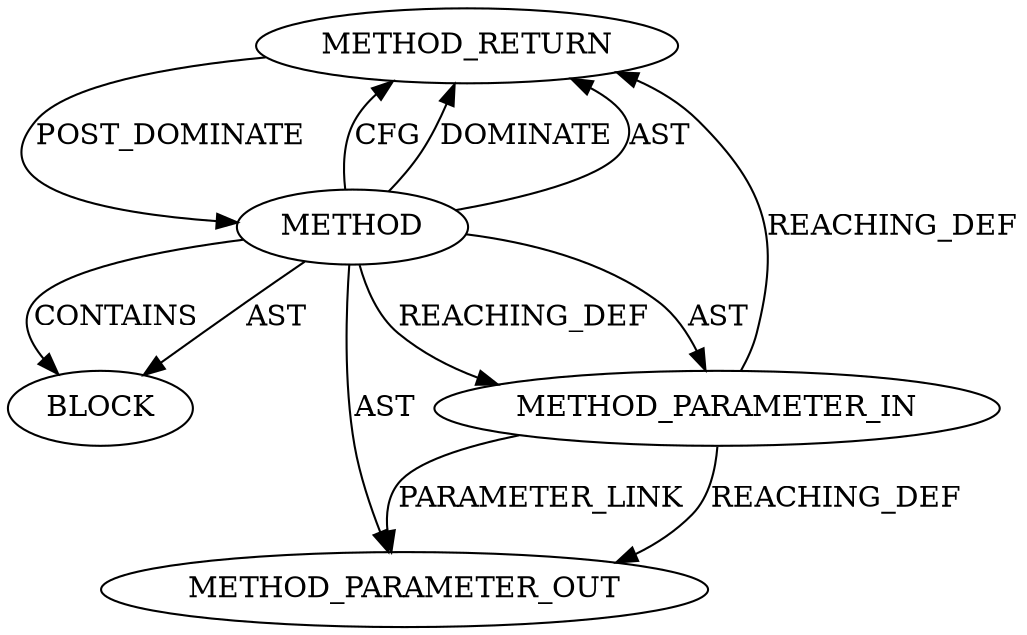 digraph {
  20524 [label=METHOD_RETURN ORDER=2 CODE="RET" TYPE_FULL_NAME="ANY" EVALUATION_STRATEGY="BY_VALUE"]
  20522 [label=METHOD_PARAMETER_IN ORDER=1 CODE="p1" IS_VARIADIC=false TYPE_FULL_NAME="ANY" EVALUATION_STRATEGY="BY_VALUE" INDEX=1 NAME="p1"]
  20523 [label=BLOCK ORDER=1 ARGUMENT_INDEX=1 CODE="<empty>" TYPE_FULL_NAME="ANY"]
  22213 [label=METHOD_PARAMETER_OUT ORDER=1 CODE="p1" IS_VARIADIC=false TYPE_FULL_NAME="ANY" EVALUATION_STRATEGY="BY_VALUE" INDEX=1 NAME="p1"]
  20521 [label=METHOD AST_PARENT_TYPE="NAMESPACE_BLOCK" AST_PARENT_FULL_NAME="<global>" ORDER=0 CODE="<empty>" FULL_NAME="skb_shinfo" IS_EXTERNAL=true FILENAME="<empty>" SIGNATURE="" NAME="skb_shinfo"]
  20521 -> 20523 [label=CONTAINS ]
  20524 -> 20521 [label=POST_DOMINATE ]
  20521 -> 20523 [label=AST ]
  20521 -> 20522 [label=AST ]
  20521 -> 20524 [label=CFG ]
  20521 -> 20522 [label=REACHING_DEF VARIABLE=""]
  20521 -> 22213 [label=AST ]
  20522 -> 20524 [label=REACHING_DEF VARIABLE="p1"]
  20522 -> 22213 [label=REACHING_DEF VARIABLE="p1"]
  20522 -> 22213 [label=PARAMETER_LINK ]
  20521 -> 20524 [label=DOMINATE ]
  20521 -> 20524 [label=AST ]
}
